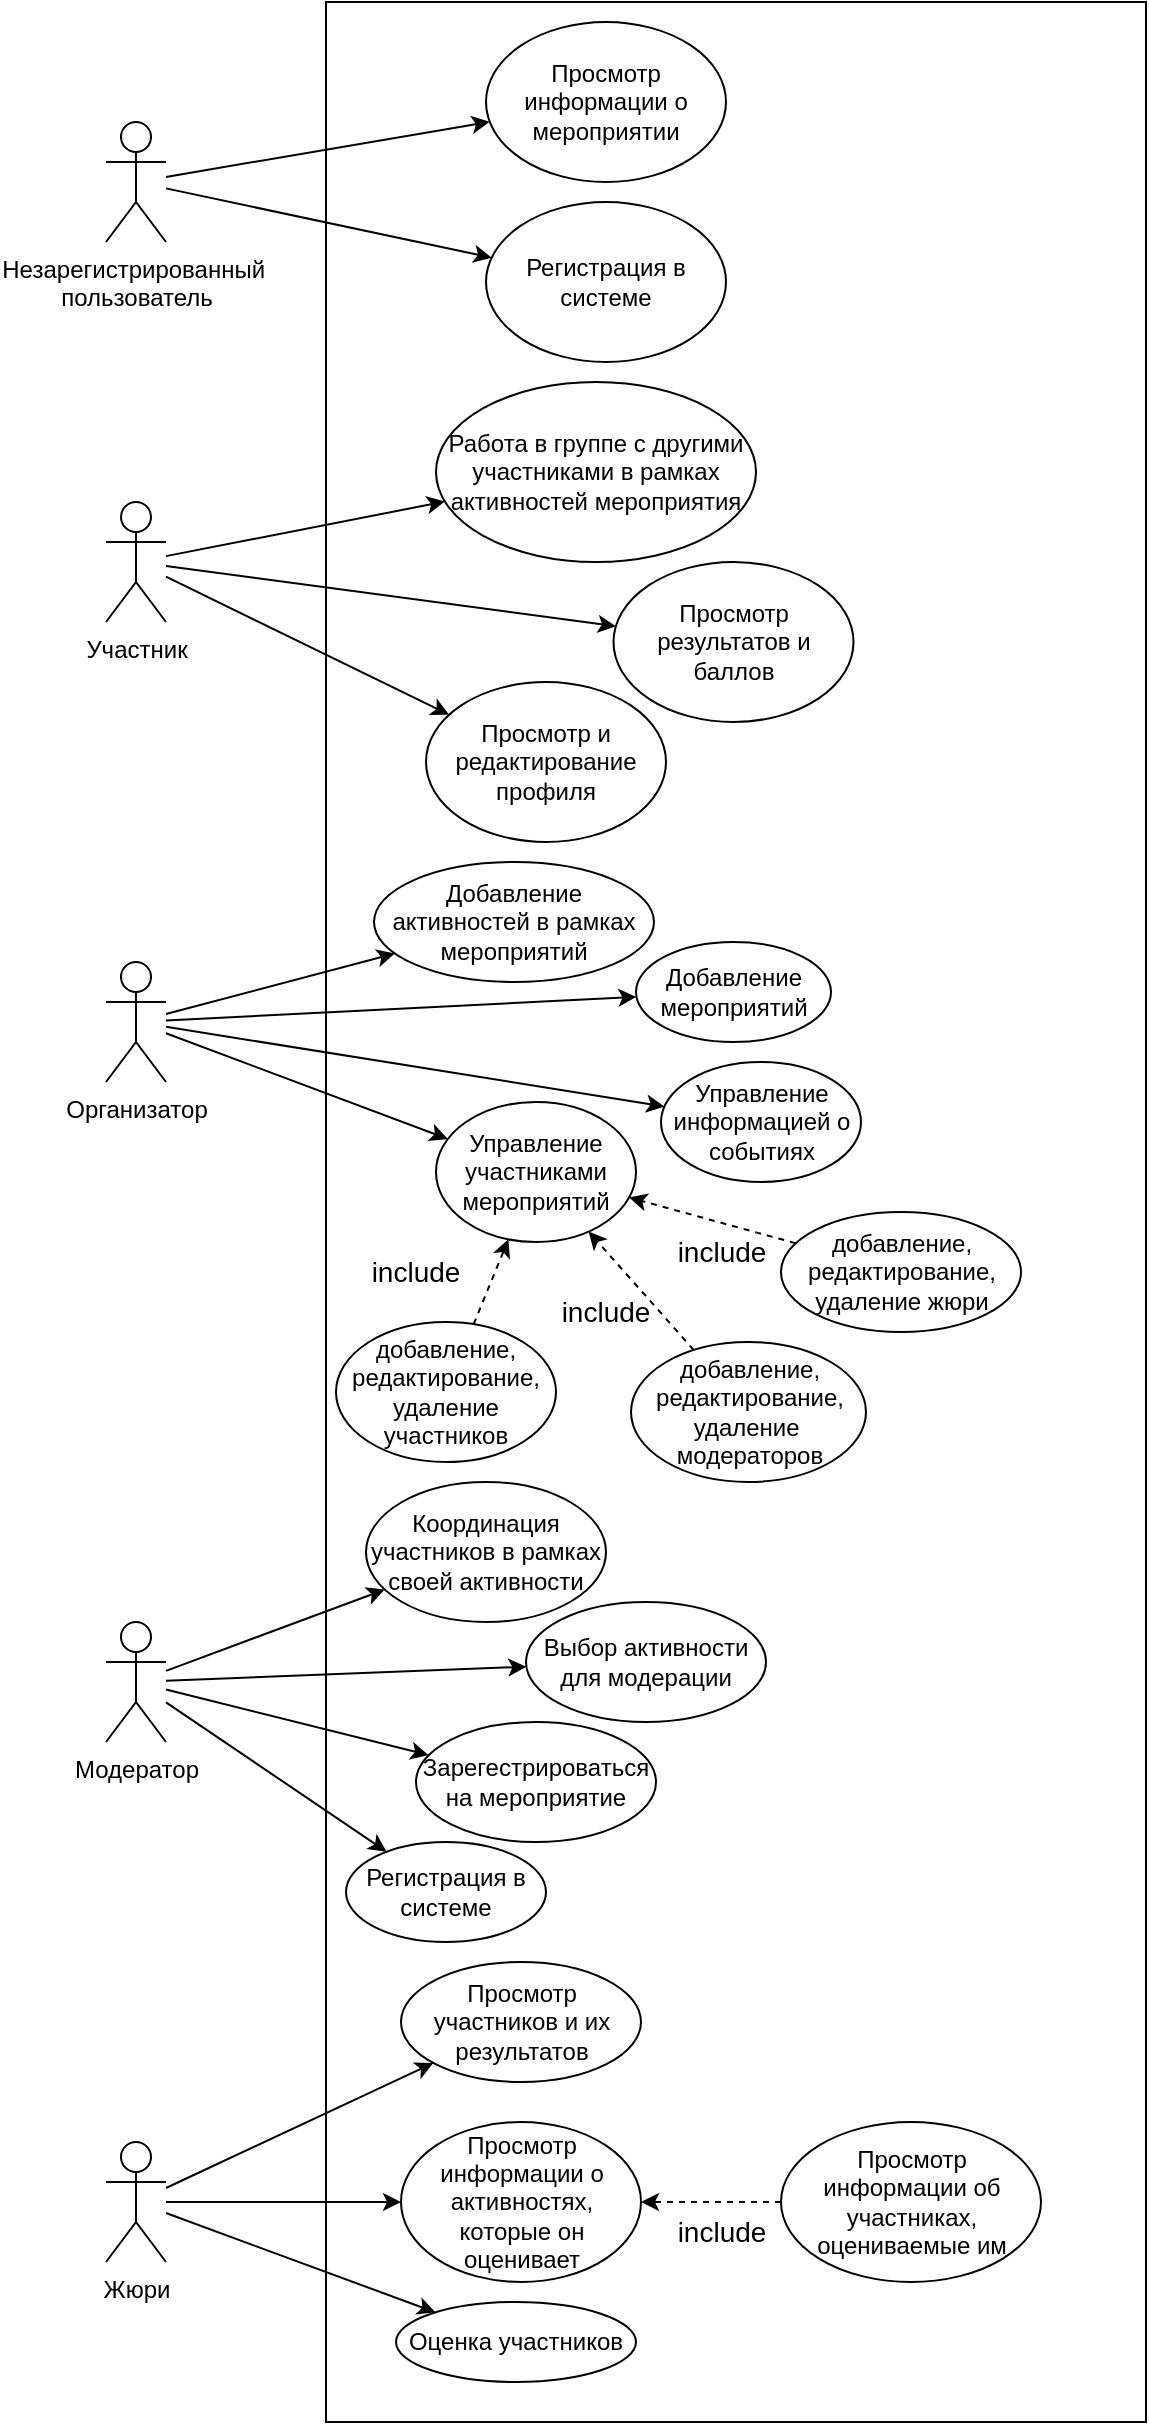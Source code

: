 <mxfile version="26.0.16">
  <diagram name="Страница — 1" id="UxuCT564HbHQNHTqgHtm">
    <mxGraphModel dx="986" dy="1300" grid="1" gridSize="10" guides="1" tooltips="1" connect="1" arrows="1" fold="1" page="1" pageScale="1" pageWidth="827" pageHeight="1169" math="0" shadow="0">
      <root>
        <mxCell id="0" />
        <mxCell id="1" parent="0" />
        <mxCell id="nrJGZDzELJuy-p9KFgX6-1" value="" style="rounded=0;whiteSpace=wrap;html=1;fillColor=none;movable=0;resizable=0;rotatable=0;deletable=0;editable=0;locked=1;connectable=0;" vertex="1" parent="1">
          <mxGeometry x="170" y="20" width="410" height="1210" as="geometry" />
        </mxCell>
        <mxCell id="nrJGZDzELJuy-p9KFgX6-2" style="rounded=0;orthogonalLoop=1;jettySize=auto;html=1;movable=0;resizable=0;rotatable=0;deletable=0;editable=0;locked=1;connectable=0;" edge="1" parent="1" source="nrJGZDzELJuy-p9KFgX6-3" target="nrJGZDzELJuy-p9KFgX6-23">
          <mxGeometry relative="1" as="geometry" />
        </mxCell>
        <mxCell id="nrJGZDzELJuy-p9KFgX6-3" value="Незарегистрированный&amp;nbsp;&lt;div&gt;пользователь&lt;/div&gt;" style="shape=umlActor;verticalLabelPosition=bottom;verticalAlign=top;html=1;outlineConnect=0;movable=0;resizable=0;rotatable=0;deletable=0;editable=0;locked=1;connectable=0;" vertex="1" parent="1">
          <mxGeometry x="60" y="80" width="30" height="60" as="geometry" />
        </mxCell>
        <mxCell id="nrJGZDzELJuy-p9KFgX6-4" style="rounded=0;orthogonalLoop=1;jettySize=auto;html=1;movable=0;resizable=0;rotatable=0;deletable=0;editable=0;locked=1;connectable=0;" edge="1" parent="1" source="nrJGZDzELJuy-p9KFgX6-8" target="nrJGZDzELJuy-p9KFgX6-24">
          <mxGeometry relative="1" as="geometry" />
        </mxCell>
        <mxCell id="nrJGZDzELJuy-p9KFgX6-5" style="rounded=0;orthogonalLoop=1;jettySize=auto;html=1;movable=0;resizable=0;rotatable=0;deletable=0;editable=0;locked=1;connectable=0;" edge="1" parent="1" source="nrJGZDzELJuy-p9KFgX6-8" target="nrJGZDzELJuy-p9KFgX6-74">
          <mxGeometry relative="1" as="geometry">
            <mxPoint x="326.413" y="326.58" as="targetPoint" />
          </mxGeometry>
        </mxCell>
        <mxCell id="nrJGZDzELJuy-p9KFgX6-6" style="rounded=0;orthogonalLoop=1;jettySize=auto;html=1;movable=0;resizable=0;rotatable=0;deletable=0;editable=0;locked=1;connectable=0;" edge="1" parent="1" source="nrJGZDzELJuy-p9KFgX6-8" target="nrJGZDzELJuy-p9KFgX6-73">
          <mxGeometry relative="1" as="geometry">
            <mxPoint x="282.407" y="261.217" as="targetPoint" />
          </mxGeometry>
        </mxCell>
        <mxCell id="nrJGZDzELJuy-p9KFgX6-8" value="Участник&lt;div&gt;&lt;br&gt;&lt;/div&gt;" style="shape=umlActor;verticalLabelPosition=bottom;verticalAlign=top;html=1;outlineConnect=0;movable=0;resizable=0;rotatable=0;deletable=0;editable=0;locked=1;connectable=0;" vertex="1" parent="1">
          <mxGeometry x="60" y="270" width="30" height="60" as="geometry" />
        </mxCell>
        <mxCell id="nrJGZDzELJuy-p9KFgX6-9" style="rounded=0;orthogonalLoop=1;jettySize=auto;html=1;movable=0;resizable=0;rotatable=0;deletable=0;editable=0;locked=1;connectable=0;" edge="1" parent="1" source="nrJGZDzELJuy-p9KFgX6-75" target="nrJGZDzELJuy-p9KFgX6-27">
          <mxGeometry relative="1" as="geometry">
            <mxPoint x="130" y="800" as="sourcePoint" />
          </mxGeometry>
        </mxCell>
        <mxCell id="nrJGZDzELJuy-p9KFgX6-10" style="rounded=0;orthogonalLoop=1;jettySize=auto;html=1;movable=0;resizable=0;rotatable=0;deletable=0;editable=0;locked=1;connectable=0;" edge="1" parent="1" source="nrJGZDzELJuy-p9KFgX6-75" target="nrJGZDzELJuy-p9KFgX6-28">
          <mxGeometry relative="1" as="geometry">
            <mxPoint x="85" y="890.048" as="sourcePoint" />
          </mxGeometry>
        </mxCell>
        <mxCell id="nrJGZDzELJuy-p9KFgX6-12" style="rounded=0;orthogonalLoop=1;jettySize=auto;html=1;movable=0;resizable=0;rotatable=0;deletable=0;editable=0;locked=1;connectable=0;" edge="1" parent="1" source="nrJGZDzELJuy-p9KFgX6-75" target="nrJGZDzELJuy-p9KFgX6-29">
          <mxGeometry relative="1" as="geometry">
            <mxPoint x="85" y="890.048" as="sourcePoint" />
          </mxGeometry>
        </mxCell>
        <mxCell id="nrJGZDzELJuy-p9KFgX6-18" value="Организатор" style="shape=umlActor;verticalLabelPosition=bottom;verticalAlign=top;html=1;outlineConnect=0;movable=0;resizable=0;rotatable=0;deletable=0;editable=0;locked=1;connectable=0;" vertex="1" parent="1">
          <mxGeometry x="60" y="500" width="30" height="60" as="geometry" />
        </mxCell>
        <mxCell id="nrJGZDzELJuy-p9KFgX6-19" style="rounded=0;orthogonalLoop=1;jettySize=auto;html=1;movable=0;resizable=0;rotatable=0;deletable=0;editable=0;locked=1;connectable=0;" edge="1" parent="1" source="nrJGZDzELJuy-p9KFgX6-20" target="nrJGZDzELJuy-p9KFgX6-34">
          <mxGeometry relative="1" as="geometry" />
        </mxCell>
        <mxCell id="nrJGZDzELJuy-p9KFgX6-20" value="Жюри&lt;div&gt;&lt;br&gt;&lt;/div&gt;" style="shape=umlActor;verticalLabelPosition=bottom;verticalAlign=top;html=1;outlineConnect=0;movable=0;resizable=0;rotatable=0;deletable=0;editable=0;locked=1;connectable=0;" vertex="1" parent="1">
          <mxGeometry x="60" y="1090" width="30" height="60" as="geometry" />
        </mxCell>
        <mxCell id="nrJGZDzELJuy-p9KFgX6-22" value="Регистрация в системе" style="ellipse;whiteSpace=wrap;html=1;movable=0;resizable=0;rotatable=0;deletable=0;editable=0;locked=1;connectable=0;" vertex="1" parent="1">
          <mxGeometry x="250" y="120" width="120" height="80" as="geometry" />
        </mxCell>
        <mxCell id="nrJGZDzELJuy-p9KFgX6-23" value="Просмотр информации о мероприятии" style="ellipse;whiteSpace=wrap;html=1;movable=0;resizable=0;rotatable=0;deletable=0;editable=0;locked=1;connectable=0;" vertex="1" parent="1">
          <mxGeometry x="250" y="30" width="120" height="80" as="geometry" />
        </mxCell>
        <mxCell id="nrJGZDzELJuy-p9KFgX6-24" value="Просмотр и редактирование профиля" style="ellipse;whiteSpace=wrap;html=1;movable=0;resizable=0;rotatable=0;deletable=0;editable=0;locked=1;connectable=0;" vertex="1" parent="1">
          <mxGeometry x="220" y="360" width="120" height="80" as="geometry" />
        </mxCell>
        <mxCell id="nrJGZDzELJuy-p9KFgX6-27" value="Зарегестрироваться на мероприятие" style="ellipse;whiteSpace=wrap;html=1;movable=0;resizable=0;rotatable=0;deletable=0;editable=0;locked=1;connectable=0;" vertex="1" parent="1">
          <mxGeometry x="215" y="880" width="120" height="60" as="geometry" />
        </mxCell>
        <mxCell id="nrJGZDzELJuy-p9KFgX6-28" value="Выбор активности для модерации" style="ellipse;whiteSpace=wrap;html=1;movable=0;resizable=0;rotatable=0;deletable=0;editable=0;locked=1;connectable=0;" vertex="1" parent="1">
          <mxGeometry x="270" y="820" width="120" height="60" as="geometry" />
        </mxCell>
        <mxCell id="nrJGZDzELJuy-p9KFgX6-29" value="Координация участников в рамках своей активности" style="ellipse;whiteSpace=wrap;html=1;movable=0;resizable=0;rotatable=0;deletable=0;editable=0;locked=1;connectable=0;" vertex="1" parent="1">
          <mxGeometry x="190" y="760" width="120" height="70" as="geometry" />
        </mxCell>
        <mxCell id="nrJGZDzELJuy-p9KFgX6-30" value="Управление участниками мероприятий" style="ellipse;whiteSpace=wrap;html=1;movable=0;resizable=0;rotatable=0;deletable=0;editable=0;locked=1;connectable=0;" vertex="1" parent="1">
          <mxGeometry x="225" y="570" width="100" height="70" as="geometry" />
        </mxCell>
        <mxCell id="nrJGZDzELJuy-p9KFgX6-31" value="Управление информацией о событиях" style="ellipse;whiteSpace=wrap;html=1;movable=0;resizable=0;rotatable=0;deletable=0;editable=0;locked=1;connectable=0;" vertex="1" parent="1">
          <mxGeometry x="337.5" y="550" width="100" height="60" as="geometry" />
        </mxCell>
        <mxCell id="nrJGZDzELJuy-p9KFgX6-32" value="Добавление мероприятий" style="ellipse;whiteSpace=wrap;html=1;movable=0;resizable=0;rotatable=0;deletable=0;editable=0;locked=1;connectable=0;" vertex="1" parent="1">
          <mxGeometry x="325" y="490" width="97.5" height="50" as="geometry" />
        </mxCell>
        <mxCell id="nrJGZDzELJuy-p9KFgX6-33" value="Добавление активностей в рамках мероприятий" style="ellipse;whiteSpace=wrap;html=1;movable=0;resizable=0;rotatable=0;deletable=0;editable=0;locked=1;connectable=0;" vertex="1" parent="1">
          <mxGeometry x="194" y="450" width="140" height="60" as="geometry" />
        </mxCell>
        <mxCell id="nrJGZDzELJuy-p9KFgX6-34" value="Просмотр информации о активностях, которые он оценивает" style="ellipse;whiteSpace=wrap;html=1;movable=0;resizable=0;rotatable=0;deletable=0;editable=0;locked=1;connectable=0;" vertex="1" parent="1">
          <mxGeometry x="207.5" y="1080" width="120" height="80" as="geometry" />
        </mxCell>
        <mxCell id="nrJGZDzELJuy-p9KFgX6-35" style="rounded=0;orthogonalLoop=1;jettySize=auto;html=1;dashed=1;movable=0;resizable=0;rotatable=0;deletable=0;editable=0;locked=1;connectable=0;" edge="1" parent="1" source="nrJGZDzELJuy-p9KFgX6-87" target="nrJGZDzELJuy-p9KFgX6-34">
          <mxGeometry relative="1" as="geometry">
            <mxPoint x="400" y="1120" as="sourcePoint" />
          </mxGeometry>
        </mxCell>
        <mxCell id="nrJGZDzELJuy-p9KFgX6-45" style="rounded=0;orthogonalLoop=1;jettySize=auto;html=1;dashed=1;movable=0;resizable=0;rotatable=0;deletable=0;editable=0;locked=1;connectable=0;" edge="1" parent="1" source="nrJGZDzELJuy-p9KFgX6-46" target="nrJGZDzELJuy-p9KFgX6-30">
          <mxGeometry relative="1" as="geometry" />
        </mxCell>
        <mxCell id="nrJGZDzELJuy-p9KFgX6-46" value="добавление, редактирование, удаление участников" style="ellipse;whiteSpace=wrap;html=1;movable=0;resizable=0;rotatable=0;deletable=0;editable=0;locked=1;connectable=0;" vertex="1" parent="1">
          <mxGeometry x="175" y="680" width="110" height="70" as="geometry" />
        </mxCell>
        <mxCell id="nrJGZDzELJuy-p9KFgX6-47" style="rounded=0;orthogonalLoop=1;jettySize=auto;html=1;dashed=1;movable=0;resizable=0;rotatable=0;deletable=0;editable=0;locked=1;connectable=0;" edge="1" parent="1" target="nrJGZDzELJuy-p9KFgX6-30" source="nrJGZDzELJuy-p9KFgX6-48">
          <mxGeometry relative="1" as="geometry">
            <mxPoint x="290" y="650" as="targetPoint" />
            <mxPoint x="500" y="680" as="sourcePoint" />
          </mxGeometry>
        </mxCell>
        <mxCell id="nrJGZDzELJuy-p9KFgX6-48" value="добавление, редактирование, удаление&amp;nbsp;&lt;div&gt;модераторов&lt;/div&gt;" style="ellipse;whiteSpace=wrap;html=1;movable=0;resizable=0;rotatable=0;deletable=0;editable=0;locked=1;connectable=0;" vertex="1" parent="1">
          <mxGeometry x="322.5" y="690" width="117.5" height="70" as="geometry" />
        </mxCell>
        <mxCell id="nrJGZDzELJuy-p9KFgX6-49" style="rounded=0;orthogonalLoop=1;jettySize=auto;html=1;dashed=1;movable=0;resizable=0;rotatable=0;deletable=0;editable=0;locked=1;connectable=0;" edge="1" parent="1" target="nrJGZDzELJuy-p9KFgX6-30" source="nrJGZDzELJuy-p9KFgX6-50">
          <mxGeometry relative="1" as="geometry">
            <mxPoint x="640.0" y="650" as="sourcePoint" />
            <mxPoint x="342.426" y="598.284" as="targetPoint" />
          </mxGeometry>
        </mxCell>
        <mxCell id="nrJGZDzELJuy-p9KFgX6-50" value="добавление, редактирование, удаление&amp;nbsp;жюри" style="ellipse;whiteSpace=wrap;html=1;movable=0;resizable=0;rotatable=0;deletable=0;editable=0;locked=1;connectable=0;" vertex="1" parent="1">
          <mxGeometry x="397.5" y="625" width="120" height="60" as="geometry" />
        </mxCell>
        <mxCell id="nrJGZDzELJuy-p9KFgX6-54" value="&lt;font&gt;include&lt;/font&gt;" style="text;html=1;align=center;verticalAlign=middle;whiteSpace=wrap;rounded=0;fontSize=14;movable=0;resizable=0;rotatable=0;deletable=0;editable=0;locked=1;connectable=0;" vertex="1" parent="1">
          <mxGeometry x="300" y="670" width="20" height="10" as="geometry" />
        </mxCell>
        <mxCell id="nrJGZDzELJuy-p9KFgX6-60" value="&lt;font&gt;include&lt;/font&gt;" style="text;html=1;align=center;verticalAlign=middle;whiteSpace=wrap;rounded=0;fontSize=14;movable=0;resizable=0;rotatable=0;deletable=0;editable=0;locked=1;connectable=0;" vertex="1" parent="1">
          <mxGeometry x="357.5" y="640" width="20" height="10" as="geometry" />
        </mxCell>
        <mxCell id="nrJGZDzELJuy-p9KFgX6-61" value="&lt;font&gt;include&lt;/font&gt;" style="text;html=1;align=center;verticalAlign=middle;whiteSpace=wrap;rounded=0;fontSize=14;movable=0;resizable=0;rotatable=0;deletable=0;editable=0;locked=1;connectable=0;" vertex="1" parent="1">
          <mxGeometry x="205" y="650" width="20" height="10" as="geometry" />
        </mxCell>
        <mxCell id="nrJGZDzELJuy-p9KFgX6-65" style="rounded=0;orthogonalLoop=1;jettySize=auto;html=1;movable=0;resizable=0;rotatable=0;deletable=0;editable=0;locked=1;connectable=0;" edge="1" parent="1" source="nrJGZDzELJuy-p9KFgX6-3" target="nrJGZDzELJuy-p9KFgX6-22">
          <mxGeometry relative="1" as="geometry">
            <mxPoint x="110" y="90" as="sourcePoint" />
            <mxPoint x="370" y="200" as="targetPoint" />
          </mxGeometry>
        </mxCell>
        <mxCell id="nrJGZDzELJuy-p9KFgX6-66" style="rounded=0;orthogonalLoop=1;jettySize=auto;html=1;movable=0;resizable=0;rotatable=0;deletable=0;editable=0;locked=1;connectable=0;" edge="1" parent="1" source="nrJGZDzELJuy-p9KFgX6-18" target="nrJGZDzELJuy-p9KFgX6-30">
          <mxGeometry relative="1" as="geometry">
            <mxPoint x="110" y="318" as="sourcePoint" />
            <mxPoint x="242" y="386" as="targetPoint" />
          </mxGeometry>
        </mxCell>
        <mxCell id="nrJGZDzELJuy-p9KFgX6-67" style="rounded=0;orthogonalLoop=1;jettySize=auto;html=1;movable=0;resizable=0;rotatable=0;deletable=0;editable=0;locked=1;connectable=0;" edge="1" parent="1" source="nrJGZDzELJuy-p9KFgX6-18" target="nrJGZDzELJuy-p9KFgX6-31">
          <mxGeometry relative="1" as="geometry">
            <mxPoint x="170" y="460" as="sourcePoint" />
            <mxPoint x="267" y="496" as="targetPoint" />
          </mxGeometry>
        </mxCell>
        <mxCell id="nrJGZDzELJuy-p9KFgX6-70" style="rounded=0;orthogonalLoop=1;jettySize=auto;html=1;movable=0;resizable=0;rotatable=0;deletable=0;editable=0;locked=1;connectable=0;" edge="1" parent="1" source="nrJGZDzELJuy-p9KFgX6-18" target="nrJGZDzELJuy-p9KFgX6-32">
          <mxGeometry relative="1" as="geometry">
            <mxPoint x="110" y="543" as="sourcePoint" />
            <mxPoint x="342" y="582" as="targetPoint" />
          </mxGeometry>
        </mxCell>
        <mxCell id="nrJGZDzELJuy-p9KFgX6-71" style="rounded=0;orthogonalLoop=1;jettySize=auto;html=1;movable=0;resizable=0;rotatable=0;deletable=0;editable=0;locked=1;connectable=0;" edge="1" parent="1" source="nrJGZDzELJuy-p9KFgX6-18" target="nrJGZDzELJuy-p9KFgX6-33">
          <mxGeometry relative="1" as="geometry">
            <mxPoint x="120" y="553" as="sourcePoint" />
            <mxPoint x="352" y="592" as="targetPoint" />
          </mxGeometry>
        </mxCell>
        <mxCell id="nrJGZDzELJuy-p9KFgX6-73" value="Работа в группе с другими участниками в рамках активностей мероприятия" style="ellipse;whiteSpace=wrap;html=1;movable=0;resizable=0;rotatable=0;deletable=0;editable=0;locked=1;connectable=0;" vertex="1" parent="1">
          <mxGeometry x="225" y="210" width="160" height="90" as="geometry" />
        </mxCell>
        <mxCell id="nrJGZDzELJuy-p9KFgX6-74" value="Просмотр результатов и баллов" style="ellipse;whiteSpace=wrap;html=1;movable=0;resizable=0;rotatable=0;deletable=0;editable=0;locked=1;connectable=0;" vertex="1" parent="1">
          <mxGeometry x="313.75" y="300" width="120" height="80" as="geometry" />
        </mxCell>
        <mxCell id="nrJGZDzELJuy-p9KFgX6-75" value="&lt;div&gt;Модератор&lt;/div&gt;" style="shape=umlActor;verticalLabelPosition=bottom;verticalAlign=top;html=1;outlineConnect=0;movable=0;resizable=0;rotatable=0;deletable=0;editable=0;locked=1;connectable=0;" vertex="1" parent="1">
          <mxGeometry x="60" y="830" width="30" height="60" as="geometry" />
        </mxCell>
        <mxCell id="nrJGZDzELJuy-p9KFgX6-76" value="&lt;div&gt;Регистрация в системе&lt;/div&gt;" style="ellipse;whiteSpace=wrap;html=1;movable=0;resizable=0;rotatable=0;deletable=0;editable=0;locked=1;connectable=0;" vertex="1" parent="1">
          <mxGeometry x="180" y="940" width="100" height="50" as="geometry" />
        </mxCell>
        <mxCell id="nrJGZDzELJuy-p9KFgX6-77" style="rounded=0;orthogonalLoop=1;jettySize=auto;html=1;movable=0;resizable=0;rotatable=0;deletable=0;editable=0;locked=1;connectable=0;" edge="1" parent="1" source="nrJGZDzELJuy-p9KFgX6-75" target="nrJGZDzELJuy-p9KFgX6-76">
          <mxGeometry relative="1" as="geometry">
            <mxPoint x="100" y="826" as="sourcePoint" />
            <mxPoint x="238" y="880" as="targetPoint" />
          </mxGeometry>
        </mxCell>
        <mxCell id="nrJGZDzELJuy-p9KFgX6-78" value="Просмотр участников и их результатов" style="ellipse;whiteSpace=wrap;html=1;movable=0;resizable=0;rotatable=0;deletable=0;editable=0;locked=1;connectable=0;" vertex="1" parent="1">
          <mxGeometry x="207.5" y="1000" width="120" height="60" as="geometry" />
        </mxCell>
        <mxCell id="nrJGZDzELJuy-p9KFgX6-80" value="&lt;div&gt;Оценка участников&lt;/div&gt;" style="ellipse;whiteSpace=wrap;html=1;movable=0;resizable=0;rotatable=0;deletable=0;editable=0;locked=1;connectable=0;" vertex="1" parent="1">
          <mxGeometry x="205" y="1170" width="120" height="40" as="geometry" />
        </mxCell>
        <mxCell id="nrJGZDzELJuy-p9KFgX6-82" style="rounded=0;orthogonalLoop=1;jettySize=auto;html=1;movable=0;resizable=0;rotatable=0;deletable=0;editable=0;locked=1;connectable=0;" edge="1" parent="1" source="nrJGZDzELJuy-p9KFgX6-20" target="nrJGZDzELJuy-p9KFgX6-80">
          <mxGeometry relative="1" as="geometry">
            <mxPoint x="100" y="1130" as="sourcePoint" />
            <mxPoint x="218" y="1130" as="targetPoint" />
          </mxGeometry>
        </mxCell>
        <mxCell id="nrJGZDzELJuy-p9KFgX6-83" style="rounded=0;orthogonalLoop=1;jettySize=auto;html=1;movable=0;resizable=0;rotatable=0;deletable=0;editable=0;locked=1;connectable=0;" edge="1" parent="1" source="nrJGZDzELJuy-p9KFgX6-20" target="nrJGZDzELJuy-p9KFgX6-78">
          <mxGeometry relative="1" as="geometry">
            <mxPoint x="100" y="1130" as="sourcePoint" />
            <mxPoint x="218" y="1130" as="targetPoint" />
          </mxGeometry>
        </mxCell>
        <mxCell id="nrJGZDzELJuy-p9KFgX6-85" value="&lt;font&gt;include&lt;/font&gt;" style="text;html=1;align=center;verticalAlign=middle;whiteSpace=wrap;rounded=0;fontSize=14;movable=0;resizable=0;rotatable=0;deletable=0;editable=0;locked=1;connectable=0;" vertex="1" parent="1">
          <mxGeometry x="357.5" y="1130" width="20" height="10" as="geometry" />
        </mxCell>
        <mxCell id="nrJGZDzELJuy-p9KFgX6-87" value="&lt;span&gt;Просмотр информации об участниках, оцениваемые им&lt;/span&gt;" style="ellipse;whiteSpace=wrap;html=1;fontSize=12;movable=0;resizable=0;rotatable=0;deletable=0;editable=0;locked=1;connectable=0;" vertex="1" parent="1">
          <mxGeometry x="397.5" y="1080" width="130" height="80" as="geometry" />
        </mxCell>
      </root>
    </mxGraphModel>
  </diagram>
</mxfile>
